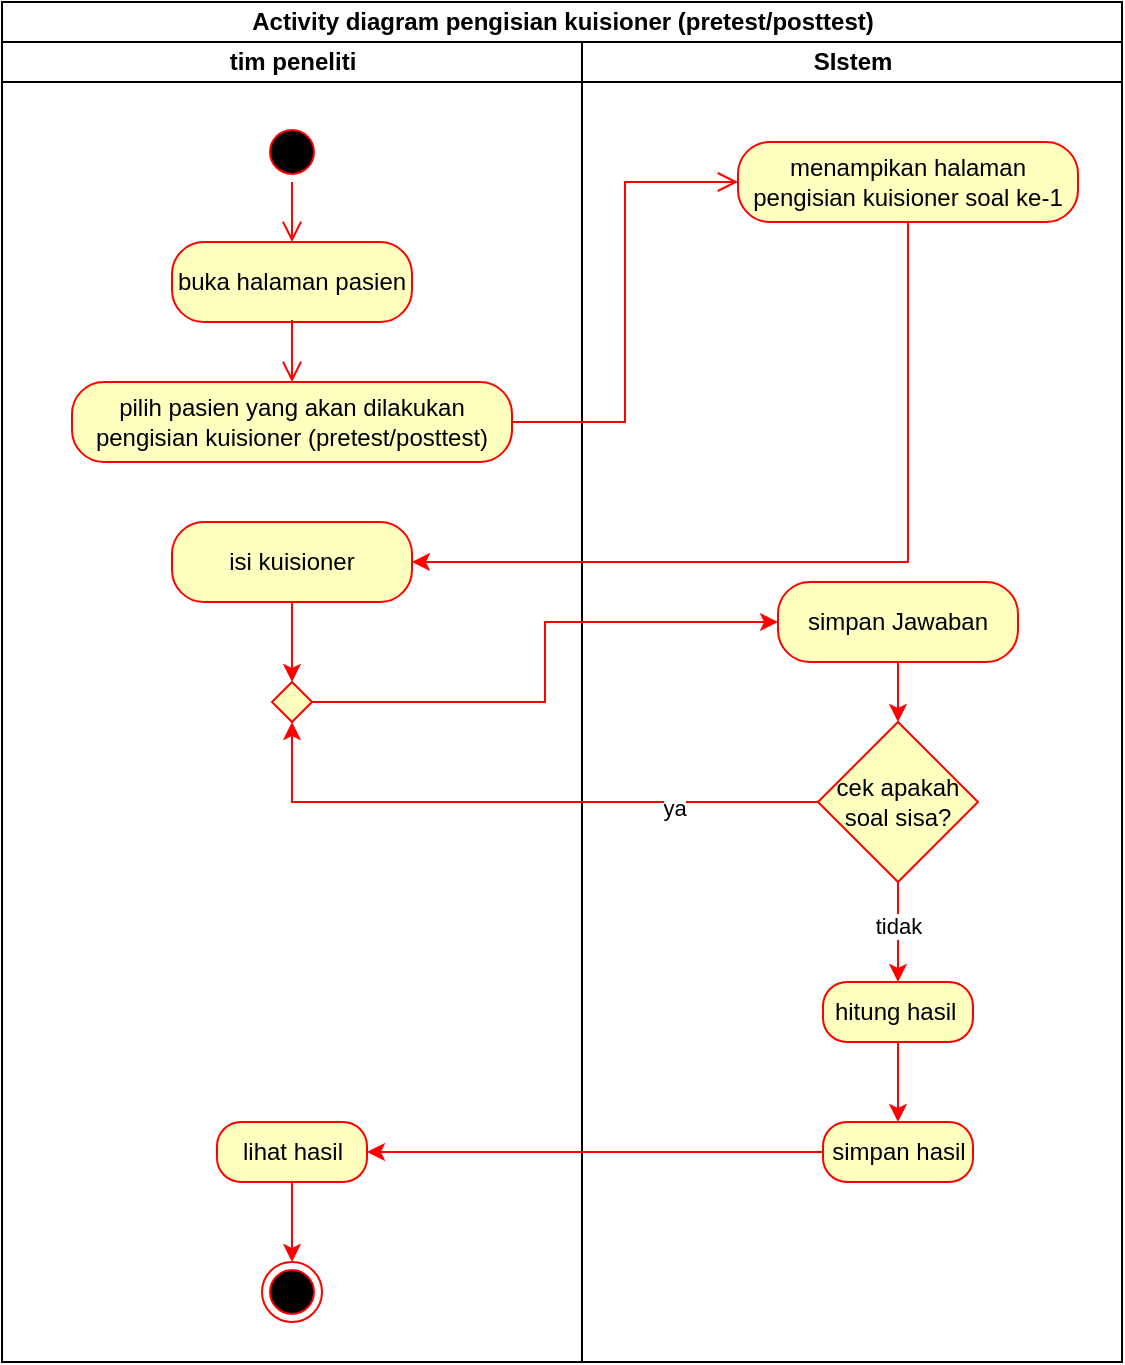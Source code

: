 <mxfile version="27.2.0">
  <diagram name="Page-1" id="d4mV5vjLy7-fJ8j3acbb">
    <mxGraphModel dx="1246" dy="676" grid="1" gridSize="10" guides="1" tooltips="1" connect="1" arrows="1" fold="1" page="1" pageScale="1" pageWidth="850" pageHeight="1100" math="0" shadow="0">
      <root>
        <mxCell id="0" />
        <mxCell id="1" parent="0" />
        <mxCell id="NYBkt1ag6l472hBsgpzE-1" value="Activity diagram pengisian kuisioner (pretest/posttest)" style="swimlane;childLayout=stackLayout;resizeParent=1;resizeParentMax=0;startSize=20;html=1;" parent="1" vertex="1">
          <mxGeometry x="410" y="90" width="560" height="680" as="geometry" />
        </mxCell>
        <mxCell id="NYBkt1ag6l472hBsgpzE-2" value="tim peneliti" style="swimlane;startSize=20;html=1;" parent="NYBkt1ag6l472hBsgpzE-1" vertex="1">
          <mxGeometry y="20" width="290" height="660" as="geometry" />
        </mxCell>
        <mxCell id="NYBkt1ag6l472hBsgpzE-33" value="" style="ellipse;html=1;shape=startState;fillColor=#000000;strokeColor=#ff0000;" parent="NYBkt1ag6l472hBsgpzE-2" vertex="1">
          <mxGeometry x="130" y="40" width="30" height="30" as="geometry" />
        </mxCell>
        <mxCell id="NYBkt1ag6l472hBsgpzE-34" value="" style="edgeStyle=orthogonalEdgeStyle;html=1;verticalAlign=bottom;endArrow=open;endSize=8;strokeColor=#ff0000;rounded=0;" parent="NYBkt1ag6l472hBsgpzE-2" source="NYBkt1ag6l472hBsgpzE-33" edge="1">
          <mxGeometry relative="1" as="geometry">
            <mxPoint x="145" y="100" as="targetPoint" />
          </mxGeometry>
        </mxCell>
        <mxCell id="NYBkt1ag6l472hBsgpzE-35" value="buka halaman pasien" style="rounded=1;whiteSpace=wrap;html=1;arcSize=40;fontColor=#000000;fillColor=#ffffc0;strokeColor=#ff0000;" parent="NYBkt1ag6l472hBsgpzE-2" vertex="1">
          <mxGeometry x="85" y="100" width="120" height="40" as="geometry" />
        </mxCell>
        <mxCell id="NYBkt1ag6l472hBsgpzE-36" value="" style="edgeStyle=orthogonalEdgeStyle;html=1;verticalAlign=bottom;endArrow=open;endSize=8;strokeColor=#ff0000;rounded=0;" parent="NYBkt1ag6l472hBsgpzE-2" edge="1">
          <mxGeometry relative="1" as="geometry">
            <mxPoint x="145" y="170" as="targetPoint" />
            <mxPoint x="145.0" y="139" as="sourcePoint" />
          </mxGeometry>
        </mxCell>
        <mxCell id="NYBkt1ag6l472hBsgpzE-37" value="pilih pasien yang akan dilakukan pengisian kuisioner (pretest/posttest)" style="rounded=1;whiteSpace=wrap;html=1;arcSize=40;fontColor=#000000;fillColor=#ffffc0;strokeColor=#ff0000;" parent="NYBkt1ag6l472hBsgpzE-2" vertex="1">
          <mxGeometry x="35" y="170" width="220" height="40" as="geometry" />
        </mxCell>
        <mxCell id="NYBkt1ag6l472hBsgpzE-57" style="edgeStyle=orthogonalEdgeStyle;rounded=0;orthogonalLoop=1;jettySize=auto;html=1;exitX=0.5;exitY=1;exitDx=0;exitDy=0;entryX=0.5;entryY=0;entryDx=0;entryDy=0;strokeColor=#FF0000;" parent="NYBkt1ag6l472hBsgpzE-2" source="NYBkt1ag6l472hBsgpzE-41" target="NYBkt1ag6l472hBsgpzE-51" edge="1">
          <mxGeometry relative="1" as="geometry" />
        </mxCell>
        <mxCell id="NYBkt1ag6l472hBsgpzE-41" value="isi kuisioner" style="rounded=1;whiteSpace=wrap;html=1;arcSize=40;fontColor=#000000;fillColor=#ffffc0;strokeColor=#ff0000;" parent="NYBkt1ag6l472hBsgpzE-2" vertex="1">
          <mxGeometry x="85" y="240" width="120" height="40" as="geometry" />
        </mxCell>
        <mxCell id="NYBkt1ag6l472hBsgpzE-51" value="" style="rhombus;whiteSpace=wrap;html=1;fontColor=#000000;fillColor=#ffffc0;strokeColor=#ff0000;" parent="NYBkt1ag6l472hBsgpzE-2" vertex="1">
          <mxGeometry x="135" y="320" width="20" height="20" as="geometry" />
        </mxCell>
        <mxCell id="NYBkt1ag6l472hBsgpzE-69" style="edgeStyle=orthogonalEdgeStyle;rounded=0;orthogonalLoop=1;jettySize=auto;html=1;exitX=0.5;exitY=1;exitDx=0;exitDy=0;entryX=0.5;entryY=0;entryDx=0;entryDy=0;strokeColor=#FF0000;" parent="NYBkt1ag6l472hBsgpzE-2" source="NYBkt1ag6l472hBsgpzE-65" target="NYBkt1ag6l472hBsgpzE-68" edge="1">
          <mxGeometry relative="1" as="geometry" />
        </mxCell>
        <mxCell id="NYBkt1ag6l472hBsgpzE-65" value="lihat hasil" style="rounded=1;whiteSpace=wrap;html=1;arcSize=40;fontColor=#000000;fillColor=#ffffc0;strokeColor=#ff0000;" parent="NYBkt1ag6l472hBsgpzE-2" vertex="1">
          <mxGeometry x="107.5" y="540" width="75" height="30" as="geometry" />
        </mxCell>
        <mxCell id="NYBkt1ag6l472hBsgpzE-68" value="" style="ellipse;html=1;shape=endState;fillColor=#000000;strokeColor=#ff0000;" parent="NYBkt1ag6l472hBsgpzE-2" vertex="1">
          <mxGeometry x="130" y="610" width="30" height="30" as="geometry" />
        </mxCell>
        <mxCell id="NYBkt1ag6l472hBsgpzE-20" value="SIstem" style="swimlane;startSize=20;html=1;" parent="NYBkt1ag6l472hBsgpzE-1" vertex="1">
          <mxGeometry x="290" y="20" width="270" height="660" as="geometry" />
        </mxCell>
        <mxCell id="NYBkt1ag6l472hBsgpzE-38" value="" style="edgeStyle=elbowEdgeStyle;html=1;verticalAlign=bottom;endArrow=open;endSize=8;strokeColor=#ff0000;rounded=0;entryX=0;entryY=0.5;entryDx=0;entryDy=0;" parent="1" source="NYBkt1ag6l472hBsgpzE-37" target="NYBkt1ag6l472hBsgpzE-39" edge="1">
          <mxGeometry relative="1" as="geometry">
            <mxPoint x="1400" y="360" as="targetPoint" />
          </mxGeometry>
        </mxCell>
        <mxCell id="NYBkt1ag6l472hBsgpzE-43" style="edgeStyle=orthogonalEdgeStyle;rounded=0;orthogonalLoop=1;jettySize=auto;html=1;entryX=1;entryY=0.5;entryDx=0;entryDy=0;exitX=0.5;exitY=1;exitDx=0;exitDy=0;strokeColor=#FF0000;" parent="1" source="NYBkt1ag6l472hBsgpzE-39" target="NYBkt1ag6l472hBsgpzE-41" edge="1">
          <mxGeometry relative="1" as="geometry">
            <mxPoint x="1810" y="310" as="sourcePoint" />
          </mxGeometry>
        </mxCell>
        <mxCell id="NYBkt1ag6l472hBsgpzE-39" value="menampikan halaman pengisian kuisioner soal ke-1" style="rounded=1;whiteSpace=wrap;html=1;arcSize=40;fontColor=#000000;fillColor=#ffffc0;strokeColor=#ff0000;" parent="1" vertex="1">
          <mxGeometry x="778" y="160" width="170" height="40" as="geometry" />
        </mxCell>
        <mxCell id="NYBkt1ag6l472hBsgpzE-49" style="edgeStyle=orthogonalEdgeStyle;rounded=0;orthogonalLoop=1;jettySize=auto;html=1;exitX=0.5;exitY=1;exitDx=0;exitDy=0;entryX=0.5;entryY=0;entryDx=0;entryDy=0;strokeColor=#FF0000;" parent="1" source="NYBkt1ag6l472hBsgpzE-44" target="NYBkt1ag6l472hBsgpzE-46" edge="1">
          <mxGeometry relative="1" as="geometry" />
        </mxCell>
        <mxCell id="NYBkt1ag6l472hBsgpzE-44" value="simpan Jawaban" style="rounded=1;whiteSpace=wrap;html=1;arcSize=40;fontColor=#000000;fillColor=#ffffc0;strokeColor=#ff0000;" parent="1" vertex="1">
          <mxGeometry x="798" y="380" width="120" height="40" as="geometry" />
        </mxCell>
        <mxCell id="NYBkt1ag6l472hBsgpzE-62" style="edgeStyle=orthogonalEdgeStyle;rounded=0;orthogonalLoop=1;jettySize=auto;html=1;exitX=0.5;exitY=1;exitDx=0;exitDy=0;entryX=0.5;entryY=0;entryDx=0;entryDy=0;strokeColor=#FF0000;" parent="1" source="NYBkt1ag6l472hBsgpzE-46" target="NYBkt1ag6l472hBsgpzE-60" edge="1">
          <mxGeometry relative="1" as="geometry" />
        </mxCell>
        <mxCell id="NYBkt1ag6l472hBsgpzE-70" value="tidak" style="edgeLabel;html=1;align=center;verticalAlign=middle;resizable=0;points=[];" parent="NYBkt1ag6l472hBsgpzE-62" vertex="1" connectable="0">
          <mxGeometry x="-0.124" relative="1" as="geometry">
            <mxPoint as="offset" />
          </mxGeometry>
        </mxCell>
        <mxCell id="NYBkt1ag6l472hBsgpzE-46" value="cek apakah soal sisa?" style="rhombus;whiteSpace=wrap;html=1;fontColor=#000000;fillColor=#ffffc0;strokeColor=#ff0000;" parent="1" vertex="1">
          <mxGeometry x="818" y="450" width="80" height="80" as="geometry" />
        </mxCell>
        <mxCell id="NYBkt1ag6l472hBsgpzE-64" style="edgeStyle=orthogonalEdgeStyle;rounded=0;orthogonalLoop=1;jettySize=auto;html=1;exitX=0.5;exitY=1;exitDx=0;exitDy=0;entryX=0.5;entryY=0;entryDx=0;entryDy=0;strokeColor=#FF0000;" parent="1" source="NYBkt1ag6l472hBsgpzE-60" target="NYBkt1ag6l472hBsgpzE-63" edge="1">
          <mxGeometry relative="1" as="geometry" />
        </mxCell>
        <mxCell id="NYBkt1ag6l472hBsgpzE-60" value="hitung hasil&amp;nbsp;" style="rounded=1;whiteSpace=wrap;html=1;arcSize=40;fontColor=#000000;fillColor=#ffffc0;strokeColor=#ff0000;" parent="1" vertex="1">
          <mxGeometry x="820.5" y="580" width="75" height="30" as="geometry" />
        </mxCell>
        <mxCell id="NYBkt1ag6l472hBsgpzE-63" value="simpan hasil" style="rounded=1;whiteSpace=wrap;html=1;arcSize=40;fontColor=#000000;fillColor=#ffffc0;strokeColor=#ff0000;" parent="1" vertex="1">
          <mxGeometry x="820.5" y="650" width="75" height="30" as="geometry" />
        </mxCell>
        <mxCell id="NYBkt1ag6l472hBsgpzE-50" style="edgeStyle=elbowEdgeStyle;rounded=0;orthogonalLoop=1;jettySize=auto;html=1;exitX=0;exitY=0.5;exitDx=0;exitDy=0;entryX=0.5;entryY=1;entryDx=0;entryDy=0;elbow=vertical;strokeColor=#FF0000;" parent="1" source="NYBkt1ag6l472hBsgpzE-46" target="NYBkt1ag6l472hBsgpzE-51" edge="1">
          <mxGeometry relative="1" as="geometry">
            <Array as="points">
              <mxPoint x="580" y="490" />
            </Array>
          </mxGeometry>
        </mxCell>
        <mxCell id="NYBkt1ag6l472hBsgpzE-59" value="ya" style="edgeLabel;html=1;align=center;verticalAlign=middle;resizable=0;points=[];" parent="NYBkt1ag6l472hBsgpzE-50" vertex="1" connectable="0">
          <mxGeometry x="-0.521" y="3" relative="1" as="geometry">
            <mxPoint as="offset" />
          </mxGeometry>
        </mxCell>
        <mxCell id="NYBkt1ag6l472hBsgpzE-58" style="edgeStyle=orthogonalEdgeStyle;rounded=0;orthogonalLoop=1;jettySize=auto;html=1;exitX=1;exitY=0.5;exitDx=0;exitDy=0;strokeColor=#FF0000;entryX=0;entryY=0.5;entryDx=0;entryDy=0;" parent="1" source="NYBkt1ag6l472hBsgpzE-51" target="NYBkt1ag6l472hBsgpzE-44" edge="1">
          <mxGeometry relative="1" as="geometry" />
        </mxCell>
        <mxCell id="NYBkt1ag6l472hBsgpzE-67" style="edgeStyle=orthogonalEdgeStyle;rounded=0;orthogonalLoop=1;jettySize=auto;html=1;entryX=1;entryY=0.5;entryDx=0;entryDy=0;strokeColor=#FF0000;" parent="1" source="NYBkt1ag6l472hBsgpzE-63" target="NYBkt1ag6l472hBsgpzE-65" edge="1">
          <mxGeometry relative="1" as="geometry" />
        </mxCell>
      </root>
    </mxGraphModel>
  </diagram>
</mxfile>
